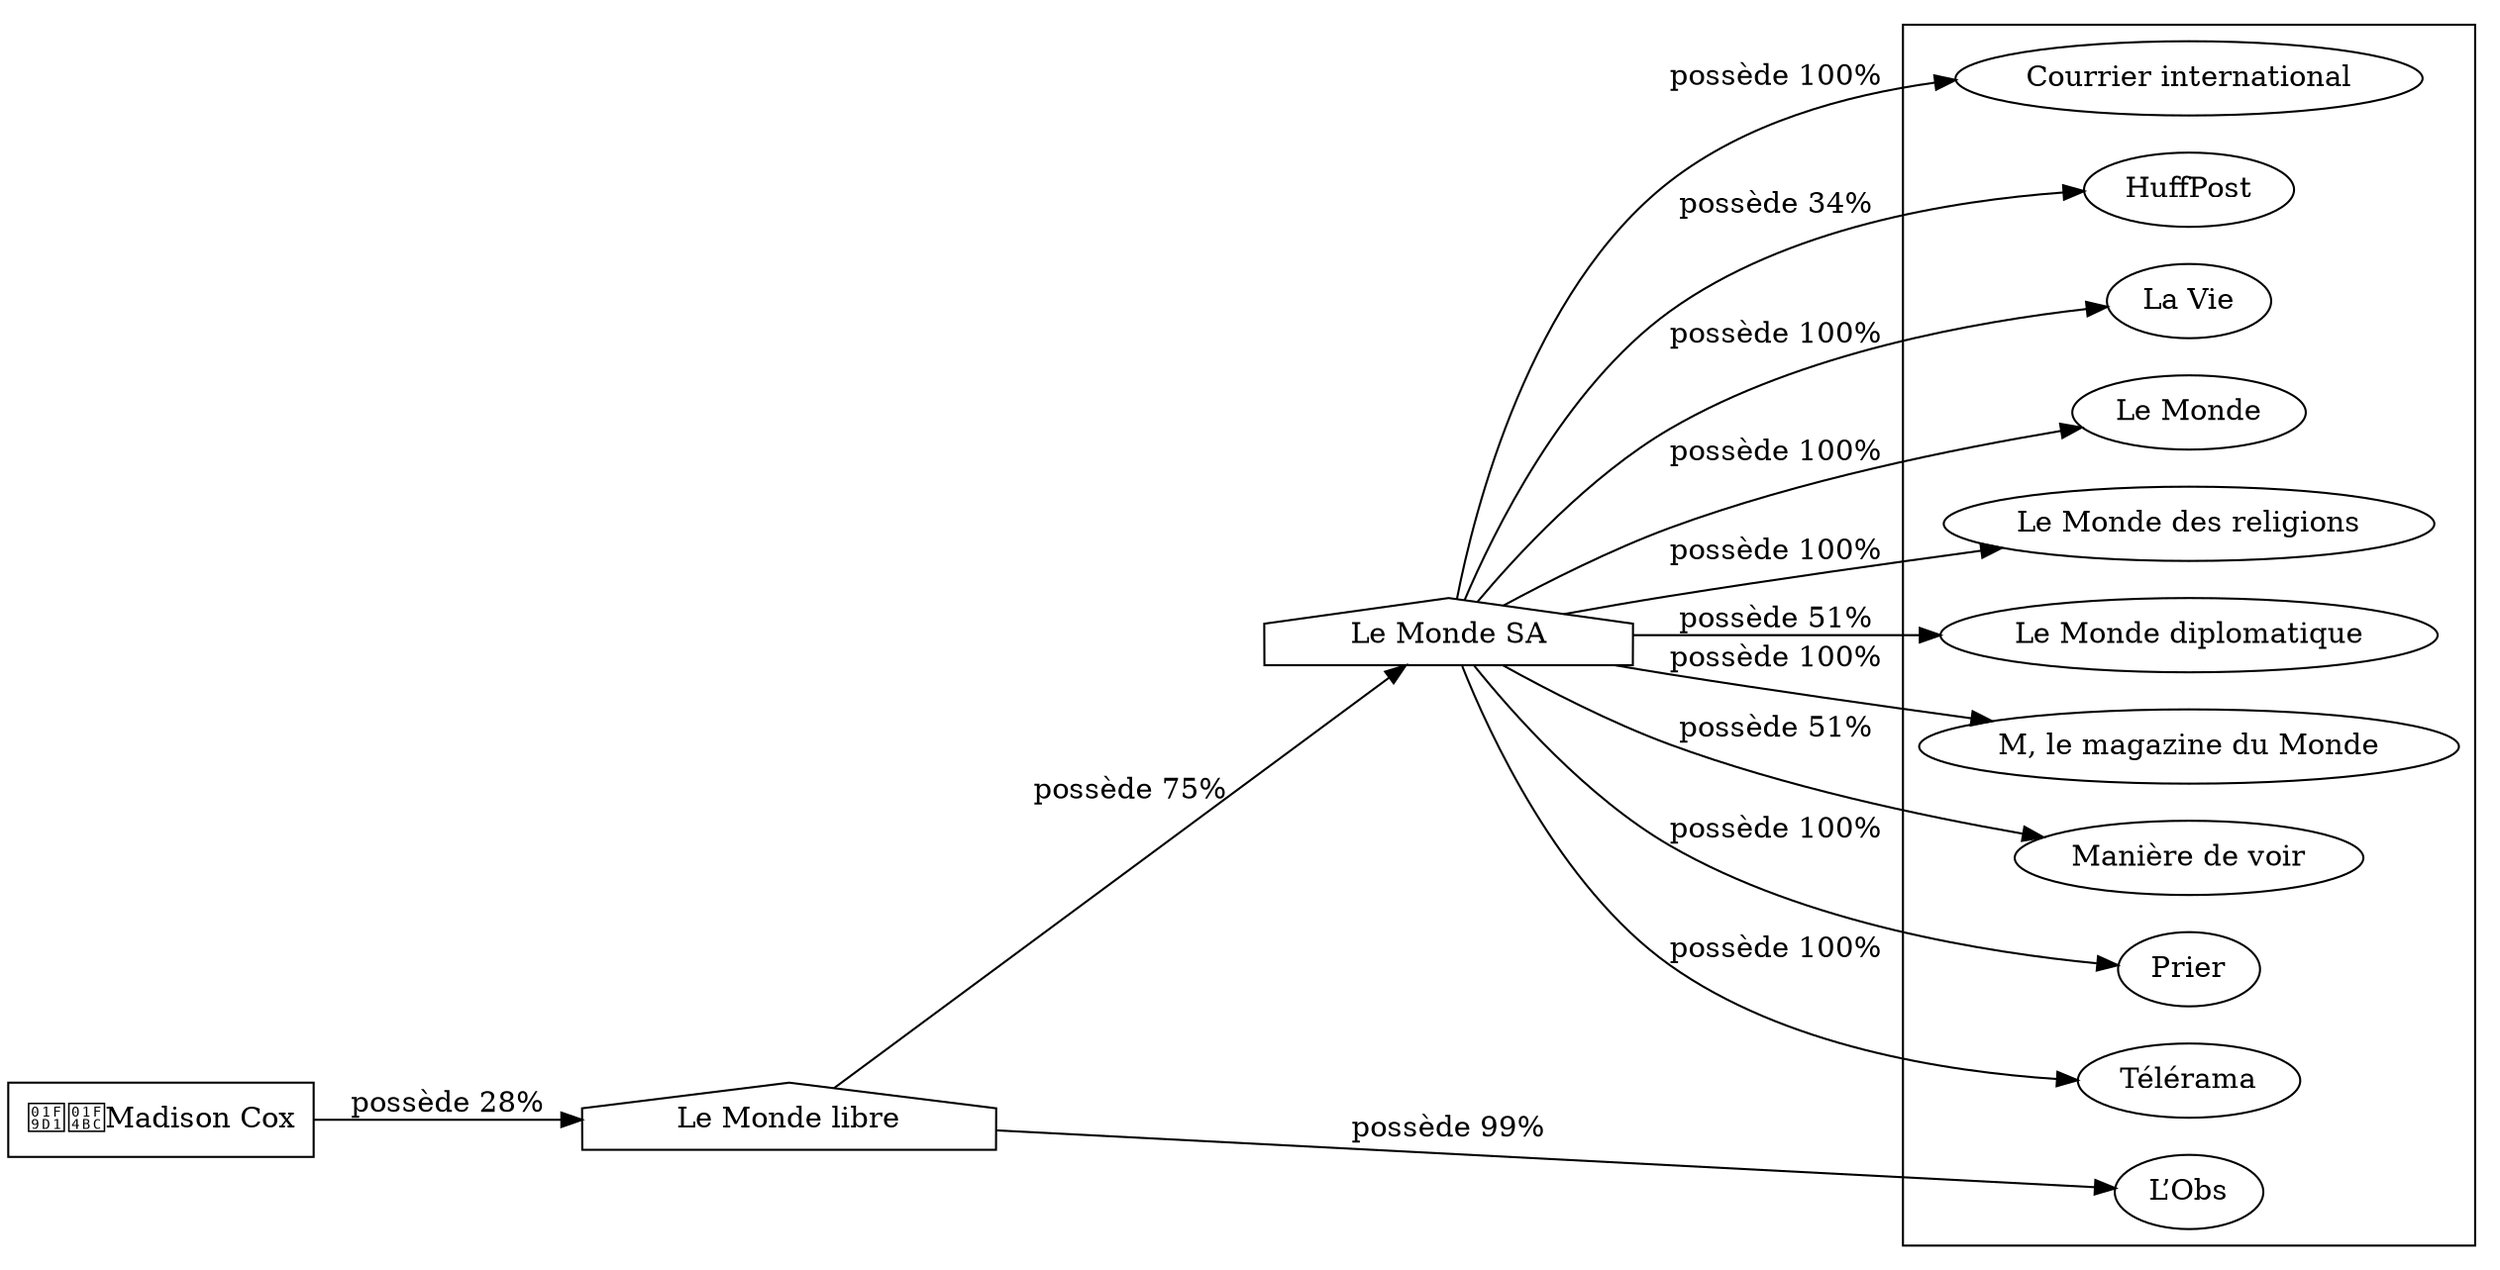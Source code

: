digraph {
  rankdir=LR;
  subgraph roots {
    
      "madison-cox-323"[label="🧑‍💼Madison Cox" shape=box]
    
  }

  
    "le-monde-libre-14"[label="Le Monde libre" shape=house]
  
    "le-monde-sa-15"[label="Le Monde SA" shape=house]
  

  subgraph clusterLeaves {
    
      "l-obs-16"[label="L’Obs"]
    
      "courrier-international-21"[label="Courrier international"]
    
      "huffpost-26"[label="HuffPost"]
    
      "la-vie-23"[label="La Vie"]
    
      "le-monde-19"[label="Le Monde"]
    
      "le-monde-des-religions-22"[label="Le Monde des religions"]
    
      "le-monde-diplomatique-24"[label="Le Monde diplomatique"]
    
      "m-le-magazine-du-monde-18"[label="M, le magazine du Monde"]
    
      "maniere-de-voir-25"[label="Manière de voir"]
    
      "prier-17"[label="Prier"]
    
      "telerama-20"[label="Télérama"]
    
  }

  
    "madison-cox-323" -> "le-monde-libre-14" [
      label="possède 28%"
    ]
  
    "le-monde-libre-14" -> "l-obs-16" [
      label="possède 99%"
    ]
  
    "le-monde-libre-14" -> "le-monde-sa-15" [
      label="possède 75%"
    ]
  
    "le-monde-sa-15" -> "courrier-international-21" [
      label="possède 100%"
    ]
  
    "le-monde-sa-15" -> "huffpost-26" [
      label="possède 34%"
    ]
  
    "le-monde-sa-15" -> "la-vie-23" [
      label="possède 100%"
    ]
  
    "le-monde-sa-15" -> "le-monde-19" [
      label="possède 100%"
    ]
  
    "le-monde-sa-15" -> "le-monde-des-religions-22" [
      label="possède 100%"
    ]
  
    "le-monde-sa-15" -> "le-monde-diplomatique-24" [
      label="possède 51%"
    ]
  
    "le-monde-sa-15" -> "m-le-magazine-du-monde-18" [
      label="possède 100%"
    ]
  
    "le-monde-sa-15" -> "maniere-de-voir-25" [
      label="possède 51%"
    ]
  
    "le-monde-sa-15" -> "prier-17" [
      label="possède 100%"
    ]
  
    "le-monde-sa-15" -> "telerama-20" [
      label="possède 100%"
    ]
  
}
